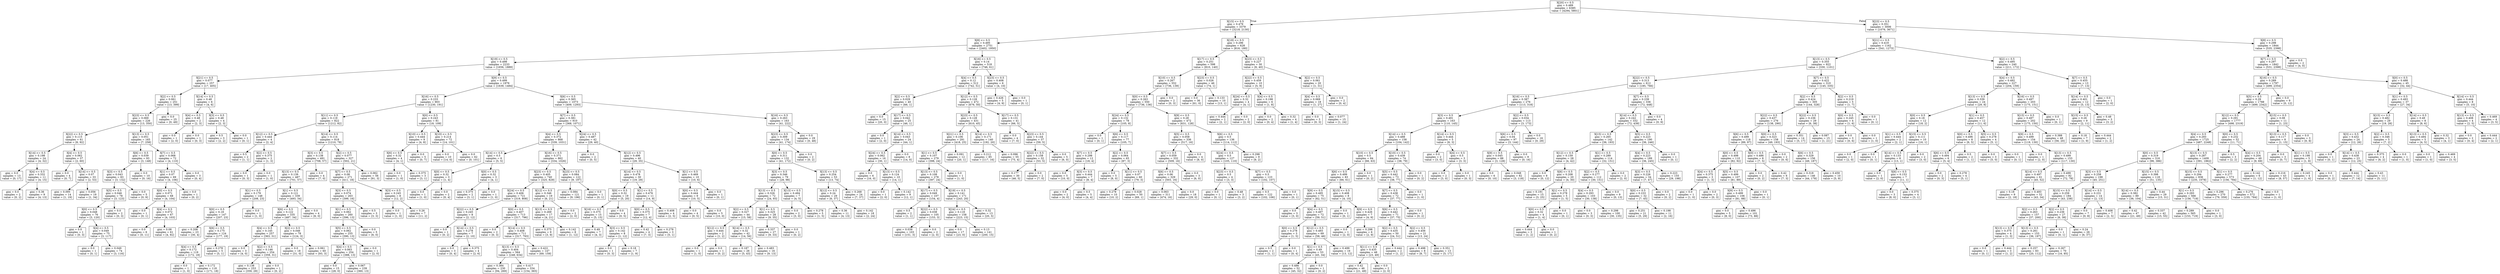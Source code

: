 digraph Tree {
node [shape=box] ;
0 [label="X[20] <= 0.5\ngini = 0.489\nsamples = 6385\nvalue = [4294, 5801]"] ;
1 [label="X[15] <= 0.5\ngini = 0.479\nsamples = 3379\nvalue = [3218, 2130]"] ;
0 -> 1 [labeldistance=2.5, labelangle=45, headlabel="True"] ;
2 [label="X[8] <= 0.5\ngini = 0.495\nsamples = 2751\nvalue = [2402, 1950]"] ;
1 -> 2 ;
3 [label="X[19] <= 0.5\ngini = 0.498\nsamples = 2233\nvalue = [1656, 1889]"] ;
2 -> 3 ;
4 [label="X[21] <= 0.5\ngini = 0.077\nsamples = 257\nvalue = [17, 405]"] ;
3 -> 4 ;
5 [label="X[2] <= 0.5\ngini = 0.061\nsamples = 251\nvalue = [13, 399]"] ;
4 -> 5 ;
6 [label="X[23] <= 0.5\ngini = 0.069\nsamples = 226\nvalue = [13, 350]"] ;
5 -> 6 ;
7 [label="X[22] <= 0.5\ngini = 0.115\nsamples = 61\nvalue = [6, 92]"] ;
6 -> 7 ;
8 [label="X[14] <= 0.5\ngini = 0.198\nsamples = 24\nvalue = [4, 32]"] ;
7 -> 8 ;
9 [label="gini = 0.0\nsamples = 13\nvalue = [0, 17]"] ;
8 -> 9 ;
10 [label="X[4] <= 0.5\ngini = 0.332\nsamples = 11\nvalue = [4, 15]"] ;
8 -> 10 ;
11 [label="gini = 0.0\nsamples = 2\nvalue = [0, 2]"] ;
10 -> 11 ;
12 [label="gini = 0.36\nsamples = 9\nvalue = [4, 13]"] ;
10 -> 12 ;
13 [label="X[4] <= 0.5\ngini = 0.062\nsamples = 37\nvalue = [2, 60]"] ;
7 -> 13 ;
14 [label="gini = 0.0\nsamples = 4\nvalue = [0, 7]"] ;
13 -> 14 ;
15 [label="X[14] <= 0.5\ngini = 0.07\nsamples = 33\nvalue = [2, 53]"] ;
13 -> 15 ;
16 [label="gini = 0.095\nsamples = 14\nvalue = [1, 19]"] ;
15 -> 16 ;
17 [label="gini = 0.056\nsamples = 19\nvalue = [1, 34]"] ;
15 -> 17 ;
18 [label="X[13] <= 0.5\ngini = 0.051\nsamples = 165\nvalue = [7, 258]"] ;
6 -> 18 ;
19 [label="X[6] <= 0.5\ngini = 0.039\nsamples = 93\nvalue = [3, 148]"] ;
18 -> 19 ;
20 [label="X[3] <= 0.5\ngini = 0.043\nsamples = 83\nvalue = [3, 132]"] ;
19 -> 20 ;
21 [label="X[5] <= 0.5\ngini = 0.046\nsamples = 78\nvalue = [3, 123]"] ;
20 -> 21 ;
22 [label="X[0] <= 0.5\ngini = 0.048\nsamples = 76\nvalue = [3, 120]"] ;
21 -> 22 ;
23 [label="gini = 0.0\nsamples = 1\nvalue = [0, 3]"] ;
22 -> 23 ;
24 [label="X[4] <= 0.5\ngini = 0.049\nsamples = 75\nvalue = [3, 117]"] ;
22 -> 24 ;
25 [label="gini = 0.0\nsamples = 1\nvalue = [0, 1]"] ;
24 -> 25 ;
26 [label="gini = 0.049\nsamples = 74\nvalue = [3, 116]"] ;
24 -> 26 ;
27 [label="gini = 0.0\nsamples = 2\nvalue = [0, 3]"] ;
21 -> 27 ;
28 [label="gini = 0.0\nsamples = 5\nvalue = [0, 9]"] ;
20 -> 28 ;
29 [label="gini = 0.0\nsamples = 10\nvalue = [0, 16]"] ;
19 -> 29 ;
30 [label="X[7] <= 0.5\ngini = 0.068\nsamples = 72\nvalue = [4, 110]"] ;
18 -> 30 ;
31 [label="X[1] <= 0.5\ngini = 0.07\nsamples = 69\nvalue = [4, 106]"] ;
30 -> 31 ;
32 [label="X[0] <= 0.5\ngini = 0.071\nsamples = 68\nvalue = [4, 104]"] ;
31 -> 32 ;
33 [label="gini = 0.0\nsamples = 1\nvalue = [0, 1]"] ;
32 -> 33 ;
34 [label="X[4] <= 0.5\ngini = 0.072\nsamples = 67\nvalue = [4, 103]"] ;
32 -> 34 ;
35 [label="gini = 0.0\nsamples = 6\nvalue = [0, 11]"] ;
34 -> 35 ;
36 [label="gini = 0.08\nsamples = 61\nvalue = [4, 92]"] ;
34 -> 36 ;
37 [label="gini = 0.0\nsamples = 1\nvalue = [0, 2]"] ;
31 -> 37 ;
38 [label="gini = 0.0\nsamples = 3\nvalue = [0, 4]"] ;
30 -> 38 ;
39 [label="gini = 0.0\nsamples = 25\nvalue = [0, 49]"] ;
5 -> 39 ;
40 [label="X[14] <= 0.5\ngini = 0.48\nsamples = 6\nvalue = [4, 6]"] ;
4 -> 40 ;
41 [label="X[4] <= 0.5\ngini = 0.48\nsamples = 2\nvalue = [2, 3]"] ;
40 -> 41 ;
42 [label="gini = 0.0\nsamples = 1\nvalue = [2, 0]"] ;
41 -> 42 ;
43 [label="gini = 0.0\nsamples = 1\nvalue = [0, 3]"] ;
41 -> 43 ;
44 [label="X[3] <= 0.5\ngini = 0.48\nsamples = 4\nvalue = [2, 3]"] ;
40 -> 44 ;
45 [label="gini = 0.5\nsamples = 3\nvalue = [2, 2]"] ;
44 -> 45 ;
46 [label="gini = 0.0\nsamples = 1\nvalue = [0, 1]"] ;
44 -> 46 ;
47 [label="X[9] <= 0.5\ngini = 0.499\nsamples = 1976\nvalue = [1639, 1484]"] ;
3 -> 47 ;
48 [label="X[16] <= 0.5\ngini = 0.233\nsamples = 903\nvalue = [1230, 191]"] ;
47 -> 48 ;
49 [label="X[11] <= 0.5\ngini = 0.119\nsamples = 822\nvalue = [1212, 82]"] ;
48 -> 49 ;
50 [label="X[12] <= 0.5\ngini = 0.444\nsamples = 4\nvalue = [2, 4]"] ;
49 -> 50 ;
51 [label="gini = 0.5\nsamples = 2\nvalue = [1, 1]"] ;
50 -> 51 ;
52 [label="X[2] <= 0.5\ngini = 0.375\nsamples = 2\nvalue = [1, 3]"] ;
50 -> 52 ;
53 [label="gini = 0.0\nsamples = 1\nvalue = [0, 3]"] ;
52 -> 53 ;
54 [label="gini = 0.0\nsamples = 1\nvalue = [1, 0]"] ;
52 -> 54 ;
55 [label="X[14] <= 0.5\ngini = 0.114\nsamples = 818\nvalue = [1210, 78]"] ;
49 -> 55 ;
56 [label="X[3] <= 0.5\ngini = 0.138\nsamples = 491\nvalue = [708, 57]"] ;
55 -> 56 ;
57 [label="X[13] <= 0.5\ngini = 0.139\nsamples = 487\nvalue = [701, 57]"] ;
56 -> 57 ;
58 [label="X[1] <= 0.5\ngini = 0.179\nsamples = 148\nvalue = [208, 23]"] ;
57 -> 58 ;
59 [label="X[0] <= 0.5\ngini = 0.18\nsamples = 147\nvalue = [207, 23]"] ;
58 -> 59 ;
60 [label="gini = 0.208\nsamples = 23\nvalue = [30, 4]"] ;
59 -> 60 ;
61 [label="X[6] <= 0.5\ngini = 0.175\nsamples = 124\nvalue = [177, 19]"] ;
59 -> 61 ;
62 [label="X[4] <= 0.5\ngini = 0.172\nsamples = 119\nvalue = [172, 18]"] ;
61 -> 62 ;
63 [label="gini = 0.0\nsamples = 1\nvalue = [1, 0]"] ;
62 -> 63 ;
64 [label="gini = 0.172\nsamples = 118\nvalue = [171, 18]"] ;
62 -> 64 ;
65 [label="gini = 0.278\nsamples = 5\nvalue = [5, 1]"] ;
61 -> 65 ;
66 [label="gini = 0.0\nsamples = 1\nvalue = [1, 0]"] ;
58 -> 66 ;
67 [label="X[1] <= 0.5\ngini = 0.121\nsamples = 339\nvalue = [493, 34]"] ;
57 -> 67 ;
68 [label="X[6] <= 0.5\ngini = 0.122\nsamples = 335\nvalue = [487, 34]"] ;
67 -> 68 ;
69 [label="X[4] <= 0.5\ngini = 0.145\nsamples = 257\nvalue = [363, 31]"] ;
68 -> 69 ;
70 [label="gini = 0.0\nsamples = 3\nvalue = [4, 0]"] ;
69 -> 70 ;
71 [label="X[2] <= 0.5\ngini = 0.146\nsamples = 254\nvalue = [359, 31]"] ;
69 -> 71 ;
72 [label="gini = 0.138\nsamples = 253\nvalue = [359, 29]"] ;
71 -> 72 ;
73 [label="gini = 0.0\nsamples = 1\nvalue = [0, 2]"] ;
71 -> 73 ;
74 [label="X[2] <= 0.5\ngini = 0.046\nsamples = 78\nvalue = [124, 3]"] ;
68 -> 74 ;
75 [label="gini = 0.0\nsamples = 18\nvalue = [31, 0]"] ;
74 -> 75 ;
76 [label="gini = 0.061\nsamples = 60\nvalue = [93, 3]"] ;
74 -> 76 ;
77 [label="gini = 0.0\nsamples = 4\nvalue = [6, 0]"] ;
67 -> 77 ;
78 [label="gini = 0.0\nsamples = 4\nvalue = [7, 0]"] ;
56 -> 78 ;
79 [label="X[2] <= 0.5\ngini = 0.077\nsamples = 327\nvalue = [502, 21]"] ;
55 -> 79 ;
80 [label="X[7] <= 0.5\ngini = 0.08\nsamples = 271\nvalue = [411, 18]"] ;
79 -> 80 ;
81 [label="X[3] <= 0.5\ngini = 0.074\nsamples = 263\nvalue = [399, 16]"] ;
80 -> 81 ;
82 [label="X[1] <= 0.5\ngini = 0.062\nsamples = 260\nvalue = [396, 13]"] ;
81 -> 82 ;
83 [label="X[5] <= 0.5\ngini = 0.062\nsamples = 255\nvalue = [390, 13]"] ;
82 -> 83 ;
84 [label="X[4] <= 0.5\ngini = 0.063\nsamples = 254\nvalue = [388, 13]"] ;
83 -> 84 ;
85 [label="gini = 0.0\nsamples = 15\nvalue = [28, 0]"] ;
84 -> 85 ;
86 [label="gini = 0.067\nsamples = 239\nvalue = [360, 13]"] ;
84 -> 86 ;
87 [label="gini = 0.0\nsamples = 1\nvalue = [2, 0]"] ;
83 -> 87 ;
88 [label="gini = 0.0\nsamples = 5\nvalue = [6, 0]"] ;
82 -> 88 ;
89 [label="gini = 0.5\nsamples = 3\nvalue = [3, 3]"] ;
81 -> 89 ;
90 [label="X[3] <= 0.5\ngini = 0.245\nsamples = 8\nvalue = [12, 2]"] ;
80 -> 90 ;
91 [label="gini = 0.0\nsamples = 1\nvalue = [1, 0]"] ;
90 -> 91 ;
92 [label="gini = 0.26\nsamples = 7\nvalue = [11, 2]"] ;
90 -> 92 ;
93 [label="gini = 0.062\nsamples = 56\nvalue = [91, 3]"] ;
79 -> 93 ;
94 [label="X[0] <= 0.5\ngini = 0.243\nsamples = 81\nvalue = [18, 109]"] ;
48 -> 94 ;
95 [label="X[10] <= 0.5\ngini = 0.444\nsamples = 9\nvalue = [4, 8]"] ;
94 -> 95 ;
96 [label="X[6] <= 0.5\ngini = 0.32\nsamples = 4\nvalue = [4, 1]"] ;
95 -> 96 ;
97 [label="gini = 0.0\nsamples = 1\nvalue = [1, 0]"] ;
96 -> 97 ;
98 [label="gini = 0.375\nsamples = 3\nvalue = [3, 1]"] ;
96 -> 98 ;
99 [label="gini = 0.0\nsamples = 5\nvalue = [0, 7]"] ;
95 -> 99 ;
100 [label="X[10] <= 0.5\ngini = 0.214\nsamples = 72\nvalue = [14, 101]"] ;
94 -> 100 ;
101 [label="gini = 0.0\nsamples = 10\nvalue = [14, 0]"] ;
100 -> 101 ;
102 [label="gini = 0.0\nsamples = 62\nvalue = [0, 101]"] ;
100 -> 102 ;
103 [label="X[6] <= 0.5\ngini = 0.365\nsamples = 1073\nvalue = [409, 1293]"] ;
47 -> 103 ;
104 [label="X[7] <= 0.5\ngini = 0.381\nsamples = 910\nvalue = [368, 1071]"] ;
103 -> 104 ;
105 [label="X[4] <= 0.5\ngini = 0.372\nsamples = 868\nvalue = [339, 1031]"] ;
104 -> 105 ;
106 [label="X[14] <= 0.5\ngini = 0.5\nsamples = 6\nvalue = [5, 5]"] ;
105 -> 106 ;
107 [label="X[0] <= 0.5\ngini = 0.32\nsamples = 3\nvalue = [1, 4]"] ;
106 -> 107 ;
108 [label="gini = 0.0\nsamples = 1\nvalue = [1, 0]"] ;
107 -> 108 ;
109 [label="gini = 0.0\nsamples = 2\nvalue = [0, 4]"] ;
107 -> 109 ;
110 [label="X[0] <= 0.5\ngini = 0.32\nsamples = 3\nvalue = [4, 1]"] ;
106 -> 110 ;
111 [label="gini = 0.375\nsamples = 2\nvalue = [3, 1]"] ;
110 -> 111 ;
112 [label="gini = 0.0\nsamples = 1\nvalue = [1, 0]"] ;
110 -> 112 ;
113 [label="X[16] <= 0.5\ngini = 0.371\nsamples = 862\nvalue = [334, 1026]"] ;
105 -> 113 ;
114 [label="X[23] <= 0.5\ngini = 0.405\nsamples = 740\nvalue = [325, 829]"] ;
113 -> 114 ;
115 [label="X[24] <= 0.5\ngini = 0.406\nsamples = 721\nvalue = [319, 808]"] ;
114 -> 115 ;
116 [label="X[22] <= 0.5\ngini = 0.245\nsamples = 8\nvalue = [2, 12]"] ;
115 -> 116 ;
117 [label="gini = 0.0\nsamples = 1\nvalue = [0, 2]"] ;
116 -> 117 ;
118 [label="X[14] <= 0.5\ngini = 0.278\nsamples = 7\nvalue = [2, 10]"] ;
116 -> 118 ;
119 [label="gini = 0.0\nsamples = 3\nvalue = [0, 4]"] ;
118 -> 119 ;
120 [label="gini = 0.375\nsamples = 4\nvalue = [2, 6]"] ;
118 -> 120 ;
121 [label="X[0] <= 0.5\ngini = 0.407\nsamples = 713\nvalue = [317, 796]"] ;
115 -> 121 ;
122 [label="gini = 0.0\nsamples = 2\nvalue = [0, 3]"] ;
121 -> 122 ;
123 [label="X[14] <= 0.5\ngini = 0.408\nsamples = 711\nvalue = [317, 793]"] ;
121 -> 123 ;
124 [label="X[13] <= 0.5\ngini = 0.404\nsamples = 564\nvalue = [248, 634]"] ;
123 -> 124 ;
125 [label="gini = 0.384\nsamples = 230\nvalue = [94, 269]"] ;
124 -> 125 ;
126 [label="gini = 0.417\nsamples = 334\nvalue = [154, 365]"] ;
124 -> 126 ;
127 [label="gini = 0.422\nsamples = 147\nvalue = [69, 159]"] ;
123 -> 127 ;
128 [label="X[12] <= 0.5\ngini = 0.346\nsamples = 19\nvalue = [6, 21]"] ;
114 -> 128 ;
129 [label="X[13] <= 0.5\ngini = 0.269\nsamples = 17\nvalue = [4, 21]"] ;
128 -> 129 ;
130 [label="gini = 0.375\nsamples = 9\nvalue = [3, 9]"] ;
129 -> 130 ;
131 [label="gini = 0.142\nsamples = 8\nvalue = [1, 12]"] ;
129 -> 131 ;
132 [label="gini = 0.0\nsamples = 2\nvalue = [2, 0]"] ;
128 -> 132 ;
133 [label="X[23] <= 0.5\ngini = 0.084\nsamples = 122\nvalue = [9, 197]"] ;
113 -> 133 ;
134 [label="gini = 0.084\nsamples = 121\nvalue = [9, 196]"] ;
133 -> 134 ;
135 [label="gini = 0.0\nsamples = 1\nvalue = [0, 1]"] ;
133 -> 135 ;
136 [label="X[24] <= 0.5\ngini = 0.487\nsamples = 42\nvalue = [29, 40]"] ;
104 -> 136 ;
137 [label="gini = 0.0\nsamples = 2\nvalue = [0, 5]"] ;
136 -> 137 ;
138 [label="X[12] <= 0.5\ngini = 0.496\nsamples = 40\nvalue = [29, 35]"] ;
136 -> 138 ;
139 [label="X[14] <= 0.5\ngini = 0.478\nsamples = 30\nvalue = [19, 29]"] ;
138 -> 139 ;
140 [label="X[0] <= 0.5\ngini = 0.32\nsamples = 19\nvalue = [5, 20]"] ;
139 -> 140 ;
141 [label="X[16] <= 0.5\ngini = 0.375\nsamples = 15\nvalue = [5, 15]"] ;
140 -> 141 ;
142 [label="gini = 0.49\nsamples = 7\nvalue = [4, 3]"] ;
141 -> 142 ;
143 [label="X[3] <= 0.5\ngini = 0.142\nsamples = 8\nvalue = [1, 12]"] ;
141 -> 143 ;
144 [label="gini = 0.0\nsamples = 1\nvalue = [0, 3]"] ;
143 -> 144 ;
145 [label="gini = 0.18\nsamples = 7\nvalue = [1, 9]"] ;
143 -> 145 ;
146 [label="gini = 0.0\nsamples = 4\nvalue = [0, 5]"] ;
140 -> 146 ;
147 [label="X[1] <= 0.5\ngini = 0.476\nsamples = 11\nvalue = [14, 9]"] ;
139 -> 147 ;
148 [label="X[0] <= 0.5\ngini = 0.375\nsamples = 7\nvalue = [12, 4]"] ;
147 -> 148 ;
149 [label="gini = 0.42\nsamples = 4\nvalue = [7, 3]"] ;
148 -> 149 ;
150 [label="gini = 0.278\nsamples = 3\nvalue = [5, 1]"] ;
148 -> 150 ;
151 [label="gini = 0.408\nsamples = 4\nvalue = [2, 5]"] ;
147 -> 151 ;
152 [label="X[1] <= 0.5\ngini = 0.469\nsamples = 10\nvalue = [10, 6]"] ;
138 -> 152 ;
153 [label="X[0] <= 0.5\ngini = 0.444\nsamples = 9\nvalue = [10, 5]"] ;
152 -> 153 ;
154 [label="gini = 0.0\nsamples = 4\nvalue = [0, 5]"] ;
153 -> 154 ;
155 [label="gini = 0.0\nsamples = 5\nvalue = [10, 0]"] ;
153 -> 155 ;
156 [label="gini = 0.0\nsamples = 1\nvalue = [0, 1]"] ;
152 -> 156 ;
157 [label="X[16] <= 0.5\ngini = 0.263\nsamples = 163\nvalue = [41, 222]"] ;
103 -> 157 ;
158 [label="X[23] <= 0.5\ngini = 0.309\nsamples = 134\nvalue = [41, 174]"] ;
157 -> 158 ;
159 [label="X[0] <= 0.5\ngini = 0.311\nsamples = 132\nvalue = [41, 172]"] ;
158 -> 159 ;
160 [label="X[3] <= 0.5\ngini = 0.346\nsamples = 79\nvalue = [28, 98]"] ;
159 -> 160 ;
161 [label="X[13] <= 0.5\ngini = 0.326\nsamples = 72\nvalue = [24, 93]"] ;
160 -> 161 ;
162 [label="X[2] <= 0.5\ngini = 0.327\nsamples = 44\nvalue = [15, 58]"] ;
161 -> 162 ;
163 [label="X[12] <= 0.5\ngini = 0.444\nsamples = 2\nvalue = [1, 2]"] ;
162 -> 163 ;
164 [label="gini = 0.0\nsamples = 1\nvalue = [1, 0]"] ;
163 -> 164 ;
165 [label="gini = 0.0\nsamples = 1\nvalue = [0, 2]"] ;
163 -> 165 ;
166 [label="X[14] <= 0.5\ngini = 0.32\nsamples = 42\nvalue = [14, 56]"] ;
162 -> 166 ;
167 [label="gini = 0.187\nsamples = 26\nvalue = [5, 43]"] ;
166 -> 167 ;
168 [label="gini = 0.483\nsamples = 16\nvalue = [9, 13]"] ;
166 -> 168 ;
169 [label="X[1] <= 0.5\ngini = 0.325\nsamples = 28\nvalue = [9, 35]"] ;
161 -> 169 ;
170 [label="gini = 0.337\nsamples = 27\nvalue = [9, 33]"] ;
169 -> 170 ;
171 [label="gini = 0.0\nsamples = 1\nvalue = [0, 2]"] ;
169 -> 171 ;
172 [label="X[13] <= 0.5\ngini = 0.494\nsamples = 7\nvalue = [4, 5]"] ;
160 -> 172 ;
173 [label="gini = 0.0\nsamples = 2\nvalue = [3, 0]"] ;
172 -> 173 ;
174 [label="gini = 0.278\nsamples = 5\nvalue = [1, 5]"] ;
172 -> 174 ;
175 [label="X[13] <= 0.5\ngini = 0.254\nsamples = 53\nvalue = [13, 74]"] ;
159 -> 175 ;
176 [label="X[12] <= 0.5\ngini = 0.24\nsamples = 29\nvalue = [6, 37]"] ;
175 -> 176 ;
177 [label="gini = 0.36\nsamples = 11\nvalue = [4, 13]"] ;
176 -> 177 ;
178 [label="gini = 0.142\nsamples = 18\nvalue = [2, 24]"] ;
176 -> 178 ;
179 [label="gini = 0.268\nsamples = 24\nvalue = [7, 37]"] ;
175 -> 179 ;
180 [label="gini = 0.0\nsamples = 2\nvalue = [0, 2]"] ;
158 -> 180 ;
181 [label="gini = 0.0\nsamples = 29\nvalue = [0, 48]"] ;
157 -> 181 ;
182 [label="X[16] <= 0.5\ngini = 0.14\nsamples = 518\nvalue = [746, 61]"] ;
2 -> 182 ;
183 [label="X[4] <= 0.5\ngini = 0.12\nsamples = 512\nvalue = [742, 51]"] ;
182 -> 183 ;
184 [label="X[2] <= 0.5\ngini = 0.029\nsamples = 40\nvalue = [66, 1]"] ;
183 -> 184 ;
185 [label="gini = 0.0\nsamples = 15\nvalue = [20, 0]"] ;
184 -> 185 ;
186 [label="X[17] <= 0.5\ngini = 0.042\nsamples = 25\nvalue = [46, 1]"] ;
184 -> 186 ;
187 [label="gini = 0.0\nsamples = 1\nvalue = [2, 0]"] ;
186 -> 187 ;
188 [label="X[14] <= 0.5\ngini = 0.043\nsamples = 24\nvalue = [44, 1]"] ;
186 -> 188 ;
189 [label="X[24] <= 0.5\ngini = 0.062\nsamples = 16\nvalue = [30, 1]"] ;
188 -> 189 ;
190 [label="gini = 0.0\nsamples = 6\nvalue = [16, 0]"] ;
189 -> 190 ;
191 [label="X[13] <= 0.5\ngini = 0.124\nsamples = 10\nvalue = [14, 1]"] ;
189 -> 191 ;
192 [label="gini = 0.0\nsamples = 1\nvalue = [2, 0]"] ;
191 -> 192 ;
193 [label="gini = 0.142\nsamples = 9\nvalue = [12, 1]"] ;
191 -> 193 ;
194 [label="gini = 0.0\nsamples = 8\nvalue = [14, 0]"] ;
188 -> 194 ;
195 [label="X[12] <= 0.5\ngini = 0.128\nsamples = 472\nvalue = [676, 50]"] ;
183 -> 195 ;
196 [label="X[23] <= 0.5\ngini = 0.128\nsamples = 431\nvalue = [610, 45]"] ;
195 -> 196 ;
197 [label="X[21] <= 0.5\ngini = 0.106\nsamples = 291\nvalue = [418, 25]"] ;
196 -> 197 ;
198 [label="X[1] <= 0.5\ngini = 0.107\nsamples = 279\nvalue = [398, 24]"] ;
197 -> 198 ;
199 [label="X[13] <= 0.5\ngini = 0.108\nsamples = 278\nvalue = [397, 24]"] ;
198 -> 199 ;
200 [label="X[17] <= 0.5\ngini = 0.049\nsamples = 107\nvalue = [154, 4]"] ;
199 -> 200 ;
201 [label="gini = 0.5\nsamples = 2\nvalue = [1, 1]"] ;
200 -> 201 ;
202 [label="X[22] <= 0.5\ngini = 0.038\nsamples = 105\nvalue = [153, 3]"] ;
200 -> 202 ;
203 [label="gini = 0.038\nsamples = 103\nvalue = [151, 3]"] ;
202 -> 203 ;
204 [label="gini = 0.0\nsamples = 2\nvalue = [2, 0]"] ;
202 -> 204 ;
205 [label="X[19] <= 0.5\ngini = 0.141\nsamples = 171\nvalue = [243, 20]"] ;
199 -> 205 ;
206 [label="X[24] <= 0.5\ngini = 0.118\nsamples = 158\nvalue = [223, 15]"] ;
205 -> 206 ;
207 [label="gini = 0.0\nsamples = 17\nvalue = [23, 0]"] ;
206 -> 207 ;
208 [label="gini = 0.13\nsamples = 141\nvalue = [200, 15]"] ;
206 -> 208 ;
209 [label="gini = 0.32\nsamples = 13\nvalue = [20, 5]"] ;
205 -> 209 ;
210 [label="gini = 0.0\nsamples = 1\nvalue = [1, 0]"] ;
198 -> 210 ;
211 [label="gini = 0.091\nsamples = 12\nvalue = [20, 1]"] ;
197 -> 211 ;
212 [label="X[14] <= 0.5\ngini = 0.171\nsamples = 140\nvalue = [192, 20]"] ;
196 -> 212 ;
213 [label="gini = 0.212\nsamples = 85\nvalue = [117, 16]"] ;
212 -> 213 ;
214 [label="gini = 0.096\nsamples = 55\nvalue = [75, 4]"] ;
212 -> 214 ;
215 [label="X[17] <= 0.5\ngini = 0.131\nsamples = 41\nvalue = [66, 5]"] ;
195 -> 215 ;
216 [label="gini = 0.0\nsamples = 4\nvalue = [7, 0]"] ;
215 -> 216 ;
217 [label="X[23] <= 0.5\ngini = 0.144\nsamples = 37\nvalue = [59, 5]"] ;
215 -> 217 ;
218 [label="X[22] <= 0.5\ngini = 0.158\nsamples = 32\nvalue = [53, 5]"] ;
217 -> 218 ;
219 [label="gini = 0.177\nsamples = 30\nvalue = [46, 5]"] ;
218 -> 219 ;
220 [label="gini = 0.0\nsamples = 2\nvalue = [7, 0]"] ;
218 -> 220 ;
221 [label="gini = 0.0\nsamples = 5\nvalue = [6, 0]"] ;
217 -> 221 ;
222 [label="X[23] <= 0.5\ngini = 0.408\nsamples = 6\nvalue = [4, 10]"] ;
182 -> 222 ;
223 [label="gini = 0.426\nsamples = 5\nvalue = [4, 9]"] ;
222 -> 223 ;
224 [label="gini = 0.0\nsamples = 1\nvalue = [0, 1]"] ;
222 -> 224 ;
225 [label="X[18] <= 0.5\ngini = 0.296\nsamples = 628\nvalue = [816, 180]"] ;
1 -> 225 ;
226 [label="X[17] <= 0.5\ngini = 0.251\nsamples = 598\nvalue = [810, 140]"] ;
225 -> 226 ;
227 [label="X[10] <= 0.5\ngini = 0.267\nsamples = 552\nvalue = [736, 139]"] ;
226 -> 227 ;
228 [label="X[0] <= 0.5\ngini = 0.263\nsamples = 550\nvalue = [736, 136]"] ;
227 -> 228 ;
229 [label="X[24] <= 0.5\ngini = 0.132\nsamples = 78\nvalue = [105, 8]"] ;
228 -> 229 ;
230 [label="gini = 0.0\nsamples = 1\nvalue = [0, 1]"] ;
229 -> 230 ;
231 [label="X[6] <= 0.5\ngini = 0.117\nsamples = 77\nvalue = [105, 7]"] ;
229 -> 231 ;
232 [label="X[7] <= 0.5\ngini = 0.298\nsamples = 12\nvalue = [18, 4]"] ;
231 -> 232 ;
233 [label="gini = 0.0\nsamples = 5\nvalue = [10, 0]"] ;
232 -> 233 ;
234 [label="X[3] <= 0.5\ngini = 0.444\nsamples = 7\nvalue = [8, 4]"] ;
232 -> 234 ;
235 [label="gini = 0.0\nsamples = 2\nvalue = [4, 0]"] ;
234 -> 235 ;
236 [label="gini = 0.5\nsamples = 5\nvalue = [4, 4]"] ;
234 -> 236 ;
237 [label="X[2] <= 0.5\ngini = 0.064\nsamples = 65\nvalue = [87, 3]"] ;
231 -> 237 ;
238 [label="gini = 0.0\nsamples = 5\nvalue = [8, 0]"] ;
237 -> 238 ;
239 [label="X[11] <= 0.5\ngini = 0.07\nsamples = 60\nvalue = [79, 3]"] ;
237 -> 239 ;
240 [label="gini = 0.278\nsamples = 10\nvalue = [10, 2]"] ;
239 -> 240 ;
241 [label="gini = 0.028\nsamples = 50\nvalue = [69, 1]"] ;
239 -> 241 ;
242 [label="X[9] <= 0.5\ngini = 0.28\nsamples = 472\nvalue = [631, 128]"] ;
228 -> 242 ;
243 [label="X[5] <= 0.5\ngini = 0.058\nsamples = 336\nvalue = [517, 16]"] ;
242 -> 243 ;
244 [label="X[7] <= 0.5\ngini = 0.059\nsamples = 332\nvalue = [509, 16]"] ;
243 -> 244 ;
245 [label="X[6] <= 0.5\ngini = 0.06\nsamples = 329\nvalue = [503, 16]"] ;
244 -> 245 ;
246 [label="gini = 0.063\nsamples = 311\nvalue = [474, 16]"] ;
245 -> 246 ;
247 [label="gini = 0.0\nsamples = 18\nvalue = [29, 0]"] ;
245 -> 247 ;
248 [label="gini = 0.0\nsamples = 3\nvalue = [6, 0]"] ;
244 -> 248 ;
249 [label="gini = 0.0\nsamples = 4\nvalue = [8, 0]"] ;
243 -> 249 ;
250 [label="X[6] <= 0.5\ngini = 0.5\nsamples = 136\nvalue = [114, 112]"] ;
242 -> 250 ;
251 [label="X[24] <= 0.5\ngini = 0.5\nsamples = 127\nvalue = [105, 110]"] ;
250 -> 251 ;
252 [label="X[23] <= 0.5\ngini = 0.5\nsamples = 4\nvalue = [3, 3]"] ;
251 -> 252 ;
253 [label="gini = 0.0\nsamples = 1\nvalue = [0, 1]"] ;
252 -> 253 ;
254 [label="gini = 0.48\nsamples = 3\nvalue = [3, 2]"] ;
252 -> 254 ;
255 [label="X[7] <= 0.5\ngini = 0.5\nsamples = 123\nvalue = [102, 107]"] ;
251 -> 255 ;
256 [label="gini = 0.5\nsamples = 122\nvalue = [102, 106]"] ;
255 -> 256 ;
257 [label="gini = 0.0\nsamples = 1\nvalue = [0, 1]"] ;
255 -> 257 ;
258 [label="gini = 0.298\nsamples = 9\nvalue = [9, 2]"] ;
250 -> 258 ;
259 [label="gini = 0.0\nsamples = 2\nvalue = [0, 3]"] ;
227 -> 259 ;
260 [label="X[23] <= 0.5\ngini = 0.026\nsamples = 46\nvalue = [74, 1]"] ;
226 -> 260 ;
261 [label="gini = 0.0\nsamples = 36\nvalue = [61, 0]"] ;
260 -> 261 ;
262 [label="gini = 0.133\nsamples = 10\nvalue = [13, 1]"] ;
260 -> 262 ;
263 [label="X[23] <= 0.5\ngini = 0.227\nsamples = 30\nvalue = [6, 40]"] ;
225 -> 263 ;
264 [label="X[22] <= 0.5\ngini = 0.459\nsamples = 10\nvalue = [5, 9]"] ;
263 -> 264 ;
265 [label="X[24] <= 0.5\ngini = 0.32\nsamples = 4\nvalue = [4, 1]"] ;
264 -> 265 ;
266 [label="gini = 0.444\nsamples = 2\nvalue = [2, 1]"] ;
265 -> 266 ;
267 [label="gini = 0.0\nsamples = 2\nvalue = [2, 0]"] ;
265 -> 267 ;
268 [label="X[4] <= 0.5\ngini = 0.198\nsamples = 6\nvalue = [1, 8]"] ;
264 -> 268 ;
269 [label="gini = 0.0\nsamples = 2\nvalue = [0, 4]"] ;
268 -> 269 ;
270 [label="gini = 0.32\nsamples = 4\nvalue = [1, 4]"] ;
268 -> 270 ;
271 [label="X[2] <= 0.5\ngini = 0.061\nsamples = 20\nvalue = [1, 31]"] ;
263 -> 271 ;
272 [label="X[4] <= 0.5\ngini = 0.069\nsamples = 18\nvalue = [1, 27]"] ;
271 -> 272 ;
273 [label="gini = 0.0\nsamples = 3\nvalue = [0, 3]"] ;
272 -> 273 ;
274 [label="gini = 0.077\nsamples = 15\nvalue = [1, 24]"] ;
272 -> 274 ;
275 [label="gini = 0.0\nsamples = 2\nvalue = [0, 4]"] ;
271 -> 275 ;
276 [label="X[23] <= 0.5\ngini = 0.351\nsamples = 3006\nvalue = [1076, 3671]"] ;
0 -> 276 [labeldistance=2.5, labelangle=-45, headlabel="False"] ;
277 [label="X[21] <= 0.5\ngini = 0.419\nsamples = 1162\nvalue = [541, 1273]"] ;
276 -> 277 ;
278 [label="X[13] <= 0.5\ngini = 0.355\nsamples = 922\nvalue = [330, 1101]"] ;
277 -> 278 ;
279 [label="X[22] <= 0.5\ngini = 0.313\nsamples = 612\nvalue = [185, 766]"] ;
278 -> 279 ;
280 [label="X[16] <= 0.5\ngini = 0.387\nsamples = 276\nvalue = [113, 318]"] ;
279 -> 280 ;
281 [label="X[3] <= 0.5\ngini = 0.491\nsamples = 163\nvalue = [110, 145]"] ;
280 -> 281 ;
282 [label="X[14] <= 0.5\ngini = 0.488\nsamples = 158\nvalue = [104, 142]"] ;
281 -> 282 ;
283 [label="X[10] <= 0.5\ngini = 0.5\nsamples = 84\nvalue = [66, 63]"] ;
282 -> 283 ;
284 [label="X[6] <= 0.5\ngini = 0.499\nsamples = 83\nvalue = [66, 61]"] ;
283 -> 284 ;
285 [label="X[9] <= 0.5\ngini = 0.495\nsamples = 75\nvalue = [62, 51]"] ;
284 -> 285 ;
286 [label="gini = 0.0\nsamples = 3\nvalue = [3, 0]"] ;
285 -> 286 ;
287 [label="X[4] <= 0.5\ngini = 0.497\nsamples = 72\nvalue = [59, 51]"] ;
285 -> 287 ;
288 [label="X[0] <= 0.5\ngini = 0.278\nsamples = 3\nvalue = [1, 5]"] ;
287 -> 288 ;
289 [label="gini = 0.5\nsamples = 2\nvalue = [1, 1]"] ;
288 -> 289 ;
290 [label="gini = 0.0\nsamples = 1\nvalue = [0, 4]"] ;
288 -> 290 ;
291 [label="X[12] <= 0.5\ngini = 0.493\nsamples = 69\nvalue = [58, 46]"] ;
287 -> 291 ;
292 [label="X[1] <= 0.5\ngini = 0.49\nsamples = 53\nvalue = [45, 34]"] ;
291 -> 292 ;
293 [label="gini = 0.486\nsamples = 52\nvalue = [45, 32]"] ;
292 -> 293 ;
294 [label="gini = 0.0\nsamples = 1\nvalue = [0, 2]"] ;
292 -> 294 ;
295 [label="gini = 0.499\nsamples = 16\nvalue = [13, 12]"] ;
291 -> 295 ;
296 [label="X[15] <= 0.5\ngini = 0.408\nsamples = 8\nvalue = [4, 10]"] ;
284 -> 296 ;
297 [label="gini = 0.0\nsamples = 1\nvalue = [0, 1]"] ;
296 -> 297 ;
298 [label="X[9] <= 0.5\ngini = 0.426\nsamples = 7\nvalue = [4, 9]"] ;
296 -> 298 ;
299 [label="gini = 0.0\nsamples = 1\nvalue = [2, 0]"] ;
298 -> 299 ;
300 [label="gini = 0.298\nsamples = 6\nvalue = [2, 9]"] ;
298 -> 300 ;
301 [label="gini = 0.0\nsamples = 1\nvalue = [0, 2]"] ;
283 -> 301 ;
302 [label="X[10] <= 0.5\ngini = 0.439\nsamples = 74\nvalue = [38, 79]"] ;
282 -> 302 ;
303 [label="X[5] <= 0.5\ngini = 0.442\nsamples = 73\nvalue = [38, 77]"] ;
302 -> 303 ;
304 [label="X[7] <= 0.5\ngini = 0.438\nsamples = 72\nvalue = [37, 77]"] ;
303 -> 304 ;
305 [label="X[6] <= 0.5\ngini = 0.442\nsamples = 71\nvalue = [37, 75]"] ;
304 -> 305 ;
306 [label="X[2] <= 0.5\ngini = 0.435\nsamples = 50\nvalue = [24, 51]"] ;
305 -> 306 ;
307 [label="X[11] <= 0.5\ngini = 0.435\nsamples = 48\nvalue = [23, 49]"] ;
306 -> 307 ;
308 [label="gini = 0.42\nsamples = 46\nvalue = [21, 49]"] ;
307 -> 308 ;
309 [label="gini = 0.0\nsamples = 2\nvalue = [2, 0]"] ;
307 -> 309 ;
310 [label="gini = 0.444\nsamples = 2\nvalue = [1, 2]"] ;
306 -> 310 ;
311 [label="X[2] <= 0.5\ngini = 0.456\nsamples = 21\nvalue = [13, 24]"] ;
305 -> 311 ;
312 [label="gini = 0.498\nsamples = 8\nvalue = [8, 7]"] ;
311 -> 312 ;
313 [label="gini = 0.351\nsamples = 13\nvalue = [5, 17]"] ;
311 -> 313 ;
314 [label="gini = 0.0\nsamples = 1\nvalue = [0, 2]"] ;
304 -> 314 ;
315 [label="gini = 0.0\nsamples = 1\nvalue = [1, 0]"] ;
303 -> 315 ;
316 [label="gini = 0.0\nsamples = 1\nvalue = [0, 2]"] ;
302 -> 316 ;
317 [label="X[14] <= 0.5\ngini = 0.444\nsamples = 5\nvalue = [6, 3]"] ;
281 -> 317 ;
318 [label="gini = 0.0\nsamples = 2\nvalue = [3, 0]"] ;
317 -> 318 ;
319 [label="X[4] <= 0.5\ngini = 0.5\nsamples = 3\nvalue = [3, 3]"] ;
317 -> 319 ;
320 [label="gini = 0.0\nsamples = 2\nvalue = [3, 0]"] ;
319 -> 320 ;
321 [label="gini = 0.0\nsamples = 1\nvalue = [0, 3]"] ;
319 -> 321 ;
322 [label="X[2] <= 0.5\ngini = 0.034\nsamples = 113\nvalue = [3, 173]"] ;
280 -> 322 ;
323 [label="X[6] <= 0.5\ngini = 0.04\nsamples = 97\nvalue = [3, 144]"] ;
322 -> 323 ;
324 [label="X[9] <= 0.5\ngini = 0.045\nsamples = 88\nvalue = [3, 128]"] ;
323 -> 324 ;
325 [label="gini = 0.0\nsamples = 6\nvalue = [0, 10]"] ;
324 -> 325 ;
326 [label="gini = 0.048\nsamples = 82\nvalue = [3, 118]"] ;
324 -> 326 ;
327 [label="gini = 0.0\nsamples = 9\nvalue = [0, 16]"] ;
323 -> 327 ;
328 [label="gini = 0.0\nsamples = 16\nvalue = [0, 29]"] ;
322 -> 328 ;
329 [label="X[7] <= 0.5\ngini = 0.239\nsamples = 336\nvalue = [72, 448]"] ;
279 -> 329 ;
330 [label="X[14] <= 0.5\ngini = 0.242\nsamples = 332\nvalue = [72, 439]"] ;
329 -> 330 ;
331 [label="X[15] <= 0.5\ngini = 0.265\nsamples = 142\nvalue = [36, 193]"] ;
330 -> 331 ;
332 [label="X[12] <= 0.5\ngini = 0.159\nsamples = 28\nvalue = [4, 42]"] ;
331 -> 332 ;
333 [label="gini = 0.0\nsamples = 8\nvalue = [0, 12]"] ;
332 -> 333 ;
334 [label="X[6] <= 0.5\ngini = 0.208\nsamples = 20\nvalue = [4, 30]"] ;
332 -> 334 ;
335 [label="gini = 0.191\nsamples = 15\nvalue = [3, 25]"] ;
334 -> 335 ;
336 [label="X[1] <= 0.5\ngini = 0.278\nsamples = 5\nvalue = [1, 5]"] ;
334 -> 336 ;
337 [label="X[0] <= 0.5\ngini = 0.32\nsamples = 4\nvalue = [1, 4]"] ;
336 -> 337 ;
338 [label="gini = 0.444\nsamples = 3\nvalue = [1, 2]"] ;
337 -> 338 ;
339 [label="gini = 0.0\nsamples = 1\nvalue = [0, 2]"] ;
337 -> 339 ;
340 [label="gini = 0.0\nsamples = 1\nvalue = [0, 1]"] ;
336 -> 340 ;
341 [label="X[1] <= 0.5\ngini = 0.289\nsamples = 114\nvalue = [32, 151]"] ;
331 -> 341 ;
342 [label="X[2] <= 0.5\ngini = 0.277\nsamples = 112\nvalue = [30, 151]"] ;
341 -> 342 ;
343 [label="X[4] <= 0.5\ngini = 0.293\nsamples = 103\nvalue = [30, 138]"] ;
342 -> 343 ;
344 [label="gini = 0.0\nsamples = 3\nvalue = [0, 3]"] ;
343 -> 344 ;
345 [label="gini = 0.298\nsamples = 100\nvalue = [30, 135]"] ;
343 -> 345 ;
346 [label="gini = 0.0\nsamples = 9\nvalue = [0, 13]"] ;
342 -> 346 ;
347 [label="gini = 0.0\nsamples = 2\nvalue = [2, 0]"] ;
341 -> 347 ;
348 [label="X[5] <= 0.5\ngini = 0.223\nsamples = 190\nvalue = [36, 246]"] ;
330 -> 348 ;
349 [label="X[4] <= 0.5\ngini = 0.223\nsamples = 189\nvalue = [36, 245]"] ;
348 -> 349 ;
350 [label="X[3] <= 0.5\ngini = 0.226\nsamples = 34\nvalue = [7, 47]"] ;
349 -> 350 ;
351 [label="X[0] <= 0.5\ngini = 0.233\nsamples = 32\nvalue = [7, 45]"] ;
350 -> 351 ;
352 [label="gini = 0.251\nsamples = 21\nvalue = [5, 29]"] ;
351 -> 352 ;
353 [label="gini = 0.198\nsamples = 11\nvalue = [2, 16]"] ;
351 -> 353 ;
354 [label="gini = 0.0\nsamples = 2\nvalue = [0, 2]"] ;
350 -> 354 ;
355 [label="gini = 0.223\nsamples = 155\nvalue = [29, 198]"] ;
349 -> 355 ;
356 [label="gini = 0.0\nsamples = 1\nvalue = [0, 1]"] ;
348 -> 356 ;
357 [label="gini = 0.0\nsamples = 4\nvalue = [0, 9]"] ;
329 -> 357 ;
358 [label="X[7] <= 0.5\ngini = 0.422\nsamples = 310\nvalue = [145, 335]"] ;
278 -> 358 ;
359 [label="X[2] <= 0.5\ngini = 0.424\nsamples = 305\nvalue = [144, 328]"] ;
358 -> 359 ;
360 [label="X[22] <= 0.5\ngini = 0.437\nsamples = 276\nvalue = [138, 290]"] ;
359 -> 360 ;
361 [label="X[6] <= 0.5\ngini = 0.499\nsamples = 118\nvalue = [89, 97]"] ;
360 -> 361 ;
362 [label="X[0] <= 0.5\ngini = 0.498\nsamples = 110\nvalue = [82, 92]"] ;
361 -> 362 ;
363 [label="X[4] <= 0.5\ngini = 0.375\nsamples = 3\nvalue = [1, 3]"] ;
362 -> 363 ;
364 [label="gini = 0.0\nsamples = 1\nvalue = [1, 0]"] ;
363 -> 364 ;
365 [label="gini = 0.0\nsamples = 2\nvalue = [0, 3]"] ;
363 -> 365 ;
366 [label="X[5] <= 0.5\ngini = 0.499\nsamples = 107\nvalue = [81, 89]"] ;
362 -> 366 ;
367 [label="X[9] <= 0.5\ngini = 0.499\nsamples = 106\nvalue = [81, 88]"] ;
366 -> 367 ;
368 [label="gini = 0.0\nsamples = 5\nvalue = [8, 0]"] ;
367 -> 368 ;
369 [label="gini = 0.496\nsamples = 101\nvalue = [73, 88]"] ;
367 -> 369 ;
370 [label="gini = 0.0\nsamples = 1\nvalue = [0, 1]"] ;
366 -> 370 ;
371 [label="X[0] <= 0.5\ngini = 0.486\nsamples = 8\nvalue = [7, 5]"] ;
361 -> 371 ;
372 [label="gini = 0.0\nsamples = 2\nvalue = [0, 2]"] ;
371 -> 372 ;
373 [label="gini = 0.42\nsamples = 6\nvalue = [7, 3]"] ;
371 -> 373 ;
374 [label="X[0] <= 0.5\ngini = 0.323\nsamples = 158\nvalue = [49, 193]"] ;
360 -> 374 ;
375 [label="gini = 0.0\nsamples = 2\nvalue = [0, 6]"] ;
374 -> 375 ;
376 [label="X[6] <= 0.5\ngini = 0.329\nsamples = 156\nvalue = [49, 187]"] ;
374 -> 376 ;
377 [label="gini = 0.318\nsamples = 146\nvalue = [44, 178]"] ;
376 -> 377 ;
378 [label="gini = 0.459\nsamples = 10\nvalue = [5, 9]"] ;
376 -> 378 ;
379 [label="X[22] <= 0.5\ngini = 0.236\nsamples = 29\nvalue = [6, 38]"] ;
359 -> 379 ;
380 [label="gini = 0.351\nsamples = 14\nvalue = [5, 17]"] ;
379 -> 380 ;
381 [label="gini = 0.087\nsamples = 15\nvalue = [1, 21]"] ;
379 -> 381 ;
382 [label="X[2] <= 0.5\ngini = 0.219\nsamples = 5\nvalue = [1, 7]"] ;
358 -> 382 ;
383 [label="X[0] <= 0.5\ngini = 0.245\nsamples = 4\nvalue = [1, 6]"] ;
382 -> 383 ;
384 [label="gini = 0.0\nsamples = 3\nvalue = [0, 6]"] ;
383 -> 384 ;
385 [label="gini = 0.0\nsamples = 1\nvalue = [1, 0]"] ;
383 -> 385 ;
386 [label="gini = 0.0\nsamples = 1\nvalue = [0, 1]"] ;
382 -> 386 ;
387 [label="X[2] <= 0.5\ngini = 0.495\nsamples = 240\nvalue = [211, 172]"] ;
277 -> 387 ;
388 [label="X[4] <= 0.5\ngini = 0.492\nsamples = 227\nvalue = [204, 159]"] ;
387 -> 388 ;
389 [label="X[13] <= 0.5\ngini = 0.339\nsamples = 24\nvalue = [29, 8]"] ;
388 -> 389 ;
390 [label="X[0] <= 0.5\ngini = 0.18\nsamples = 12\nvalue = [18, 2]"] ;
389 -> 390 ;
391 [label="X[1] <= 0.5\ngini = 0.444\nsamples = 2\nvalue = [2, 1]"] ;
390 -> 391 ;
392 [label="gini = 0.0\nsamples = 1\nvalue = [2, 0]"] ;
391 -> 392 ;
393 [label="gini = 0.0\nsamples = 1\nvalue = [0, 1]"] ;
391 -> 393 ;
394 [label="X[15] <= 0.5\ngini = 0.111\nsamples = 10\nvalue = [16, 1]"] ;
390 -> 394 ;
395 [label="X[14] <= 0.5\ngini = 0.133\nsamples = 8\nvalue = [13, 1]"] ;
394 -> 395 ;
396 [label="gini = 0.0\nsamples = 1\nvalue = [2, 0]"] ;
395 -> 396 ;
397 [label="X[6] <= 0.5\ngini = 0.153\nsamples = 7\nvalue = [11, 1]"] ;
395 -> 397 ;
398 [label="gini = 0.0\nsamples = 3\nvalue = [8, 0]"] ;
397 -> 398 ;
399 [label="gini = 0.375\nsamples = 4\nvalue = [3, 1]"] ;
397 -> 399 ;
400 [label="gini = 0.0\nsamples = 2\nvalue = [3, 0]"] ;
394 -> 400 ;
401 [label="X[1] <= 0.5\ngini = 0.457\nsamples = 12\nvalue = [11, 6]"] ;
389 -> 401 ;
402 [label="X[0] <= 0.5\ngini = 0.496\nsamples = 8\nvalue = [6, 5]"] ;
401 -> 402 ;
403 [label="X[6] <= 0.5\ngini = 0.494\nsamples = 6\nvalue = [5, 4]"] ;
402 -> 403 ;
404 [label="gini = 0.0\nsamples = 2\nvalue = [0, 3]"] ;
403 -> 404 ;
405 [label="gini = 0.278\nsamples = 4\nvalue = [5, 1]"] ;
403 -> 405 ;
406 [label="gini = 0.5\nsamples = 2\nvalue = [1, 1]"] ;
402 -> 406 ;
407 [label="X[5] <= 0.5\ngini = 0.278\nsamples = 4\nvalue = [5, 1]"] ;
401 -> 407 ;
408 [label="gini = 0.0\nsamples = 3\nvalue = [5, 0]"] ;
407 -> 408 ;
409 [label="gini = 0.0\nsamples = 1\nvalue = [0, 1]"] ;
407 -> 409 ;
410 [label="X[16] <= 0.5\ngini = 0.497\nsamples = 203\nvalue = [175, 151]"] ;
388 -> 410 ;
411 [label="X[15] <= 0.5\ngini = 0.497\nsamples = 202\nvalue = [175, 150]"] ;
410 -> 411 ;
412 [label="X[9] <= 0.5\ngini = 0.499\nsamples = 154\nvalue = [119, 130]"] ;
411 -> 412 ;
413 [label="gini = 0.0\nsamples = 1\nvalue = [2, 0]"] ;
412 -> 413 ;
414 [label="X[13] <= 0.5\ngini = 0.499\nsamples = 153\nvalue = [117, 130]"] ;
412 -> 414 ;
415 [label="X[14] <= 0.5\ngini = 0.497\nsamples = 61\nvalue = [45, 52]"] ;
414 -> 415 ;
416 [label="gini = 0.18\nsamples = 9\nvalue = [2, 18]"] ;
415 -> 416 ;
417 [label="gini = 0.493\nsamples = 52\nvalue = [43, 34]"] ;
415 -> 417 ;
418 [label="gini = 0.499\nsamples = 92\nvalue = [72, 78]"] ;
414 -> 418 ;
419 [label="gini = 0.388\nsamples = 48\nvalue = [56, 20]"] ;
411 -> 419 ;
420 [label="gini = 0.0\nsamples = 1\nvalue = [0, 1]"] ;
410 -> 420 ;
421 [label="X[7] <= 0.5\ngini = 0.455\nsamples = 13\nvalue = [7, 13]"] ;
387 -> 421 ;
422 [label="X[14] <= 0.5\ngini = 0.401\nsamples = 12\nvalue = [5, 13]"] ;
421 -> 422 ;
423 [label="X[15] <= 0.5\ngini = 0.26\nsamples = 9\nvalue = [2, 11]"] ;
422 -> 423 ;
424 [label="gini = 0.18\nsamples = 7\nvalue = [1, 9]"] ;
423 -> 424 ;
425 [label="gini = 0.444\nsamples = 2\nvalue = [1, 2]"] ;
423 -> 425 ;
426 [label="gini = 0.48\nsamples = 3\nvalue = [3, 2]"] ;
422 -> 426 ;
427 [label="gini = 0.0\nsamples = 1\nvalue = [2, 0]"] ;
421 -> 427 ;
428 [label="X[8] <= 0.5\ngini = 0.298\nsamples = 1844\nvalue = [535, 2398]"] ;
276 -> 428 ;
429 [label="X[7] <= 0.5\ngini = 0.297\nsamples = 1842\nvalue = [531, 2398]"] ;
428 -> 429 ;
430 [label="X[16] <= 0.5\ngini = 0.289\nsamples = 1797\nvalue = [499, 2354]"] ;
429 -> 430 ;
431 [label="X[5] <= 0.5\ngini = 0.29\nsamples = 1788\nvalue = [499, 2342]"] ;
430 -> 431 ;
432 [label="X[12] <= 0.5\ngini = 0.291\nsamples = 1777\nvalue = [498, 2319]"] ;
431 -> 432 ;
433 [label="X[4] <= 0.5\ngini = 0.293\nsamples = 1725\nvalue = [487, 2248]"] ;
432 -> 433 ;
434 [label="X[0] <= 0.5\ngini = 0.319\nsamples = 316\nvalue = [96, 386]"] ;
433 -> 434 ;
435 [label="X[3] <= 0.5\ngini = 0.258\nsamples = 198\nvalue = [45, 251]"] ;
434 -> 435 ;
436 [label="X[15] <= 0.5\ngini = 0.259\nsamples = 184\nvalue = [43, 238]"] ;
435 -> 436 ;
437 [label="X[2] <= 0.5\ngini = 0.263\nsamples = 157\nvalue = [37, 200]"] ;
436 -> 437 ;
438 [label="X[13] <= 0.5\ngini = 0.375\nsamples = 4\nvalue = [1, 3]"] ;
437 -> 438 ;
439 [label="gini = 0.0\nsamples = 1\nvalue = [0, 1]"] ;
438 -> 439 ;
440 [label="gini = 0.444\nsamples = 3\nvalue = [1, 2]"] ;
438 -> 440 ;
441 [label="X[13] <= 0.5\ngini = 0.261\nsamples = 153\nvalue = [36, 197]"] ;
437 -> 441 ;
442 [label="gini = 0.257\nsamples = 83\nvalue = [20, 112]"] ;
441 -> 442 ;
443 [label="gini = 0.267\nsamples = 70\nvalue = [16, 85]"] ;
441 -> 443 ;
444 [label="X[2] <= 0.5\ngini = 0.236\nsamples = 27\nvalue = [6, 38]"] ;
436 -> 444 ;
445 [label="gini = 0.0\nsamples = 1\nvalue = [0, 1]"] ;
444 -> 445 ;
446 [label="gini = 0.24\nsamples = 26\nvalue = [6, 37]"] ;
444 -> 446 ;
447 [label="X[14] <= 0.5\ngini = 0.231\nsamples = 14\nvalue = [2, 13]"] ;
435 -> 447 ;
448 [label="gini = 0.0\nsamples = 7\nvalue = [0, 8]"] ;
447 -> 448 ;
449 [label="gini = 0.408\nsamples = 7\nvalue = [2, 5]"] ;
447 -> 449 ;
450 [label="X[15] <= 0.5\ngini = 0.398\nsamples = 118\nvalue = [51, 135]"] ;
434 -> 450 ;
451 [label="X[14] <= 0.5\ngini = 0.382\nsamples = 89\nvalue = [36, 104]"] ;
450 -> 451 ;
452 [label="gini = 0.42\nsamples = 47\nvalue = [21, 49]"] ;
451 -> 452 ;
453 [label="gini = 0.337\nsamples = 42\nvalue = [15, 55]"] ;
451 -> 453 ;
454 [label="gini = 0.44\nsamples = 29\nvalue = [15, 31]"] ;
450 -> 454 ;
455 [label="X[13] <= 0.5\ngini = 0.287\nsamples = 1409\nvalue = [391, 1862]"] ;
433 -> 455 ;
456 [label="X[15] <= 0.5\ngini = 0.294\nsamples = 836\nvalue = [235, 1078]"] ;
455 -> 456 ;
457 [label="X[1] <= 0.5\ngini = 0.293\nsamples = 566\nvalue = [156, 719]"] ;
456 -> 457 ;
458 [label="gini = 0.289\nsamples = 565\nvalue = [153, 719]"] ;
457 -> 458 ;
459 [label="gini = 0.0\nsamples = 1\nvalue = [3, 0]"] ;
457 -> 459 ;
460 [label="gini = 0.296\nsamples = 270\nvalue = [79, 359]"] ;
456 -> 460 ;
461 [label="X[1] <= 0.5\ngini = 0.277\nsamples = 573\nvalue = [156, 784]"] ;
455 -> 461 ;
462 [label="gini = 0.276\nsamples = 572\nvalue = [155, 784]"] ;
461 -> 462 ;
463 [label="gini = 0.0\nsamples = 1\nvalue = [1, 0]"] ;
461 -> 463 ;
464 [label="X[0] <= 0.5\ngini = 0.232\nsamples = 52\nvalue = [11, 71]"] ;
432 -> 464 ;
465 [label="gini = 0.5\nsamples = 3\nvalue = [2, 2]"] ;
464 -> 465 ;
466 [label="X[4] <= 0.5\ngini = 0.204\nsamples = 49\nvalue = [9, 69]"] ;
464 -> 466 ;
467 [label="gini = 0.142\nsamples = 6\nvalue = [1, 12]"] ;
466 -> 467 ;
468 [label="gini = 0.216\nsamples = 43\nvalue = [8, 57]"] ;
466 -> 468 ;
469 [label="X[15] <= 0.5\ngini = 0.08\nsamples = 11\nvalue = [1, 23]"] ;
431 -> 469 ;
470 [label="X[13] <= 0.5\ngini = 0.117\nsamples = 8\nvalue = [1, 15]"] ;
469 -> 470 ;
471 [label="gini = 0.0\nsamples = 3\nvalue = [0, 7]"] ;
470 -> 471 ;
472 [label="X[1] <= 0.5\ngini = 0.198\nsamples = 5\nvalue = [1, 8]"] ;
470 -> 472 ;
473 [label="gini = 0.245\nsamples = 4\nvalue = [1, 6]"] ;
472 -> 473 ;
474 [label="gini = 0.0\nsamples = 1\nvalue = [0, 2]"] ;
472 -> 474 ;
475 [label="gini = 0.0\nsamples = 3\nvalue = [0, 8]"] ;
469 -> 475 ;
476 [label="gini = 0.0\nsamples = 9\nvalue = [0, 12]"] ;
430 -> 476 ;
477 [label="X[0] <= 0.5\ngini = 0.488\nsamples = 45\nvalue = [32, 44]"] ;
429 -> 477 ;
478 [label="X[1] <= 0.5\ngini = 0.493\nsamples = 37\nvalue = [27, 34]"] ;
477 -> 478 ;
479 [label="X[15] <= 0.5\ngini = 0.482\nsamples = 29\nvalue = [19, 28]"] ;
478 -> 479 ;
480 [label="X[3] <= 0.5\ngini = 0.432\nsamples = 24\nvalue = [12, 26]"] ;
479 -> 480 ;
481 [label="gini = 0.0\nsamples = 1\nvalue = [0, 1]"] ;
480 -> 481 ;
482 [label="X[14] <= 0.5\ngini = 0.438\nsamples = 23\nvalue = [12, 25]"] ;
480 -> 482 ;
483 [label="gini = 0.444\nsamples = 12\nvalue = [7, 14]"] ;
482 -> 483 ;
484 [label="gini = 0.43\nsamples = 11\nvalue = [5, 11]"] ;
482 -> 484 ;
485 [label="X[2] <= 0.5\ngini = 0.346\nsamples = 5\nvalue = [7, 2]"] ;
479 -> 485 ;
486 [label="gini = 0.375\nsamples = 4\nvalue = [6, 2]"] ;
485 -> 486 ;
487 [label="gini = 0.0\nsamples = 1\nvalue = [1, 0]"] ;
485 -> 487 ;
488 [label="X[14] <= 0.5\ngini = 0.49\nsamples = 8\nvalue = [8, 6]"] ;
478 -> 488 ;
489 [label="X[13] <= 0.5\ngini = 0.494\nsamples = 5\nvalue = [4, 5]"] ;
488 -> 489 ;
490 [label="gini = 0.0\nsamples = 1\nvalue = [1, 0]"] ;
489 -> 490 ;
491 [label="gini = 0.469\nsamples = 4\nvalue = [3, 5]"] ;
489 -> 491 ;
492 [label="gini = 0.32\nsamples = 3\nvalue = [4, 1]"] ;
488 -> 492 ;
493 [label="X[14] <= 0.5\ngini = 0.444\nsamples = 8\nvalue = [5, 10]"] ;
477 -> 493 ;
494 [label="X[13] <= 0.5\ngini = 0.408\nsamples = 4\nvalue = [2, 5]"] ;
493 -> 494 ;
495 [label="gini = 0.0\nsamples = 2\nvalue = [0, 4]"] ;
494 -> 495 ;
496 [label="gini = 0.444\nsamples = 2\nvalue = [2, 1]"] ;
494 -> 496 ;
497 [label="gini = 0.469\nsamples = 4\nvalue = [3, 5]"] ;
493 -> 497 ;
498 [label="gini = 0.0\nsamples = 2\nvalue = [4, 0]"] ;
428 -> 498 ;
}